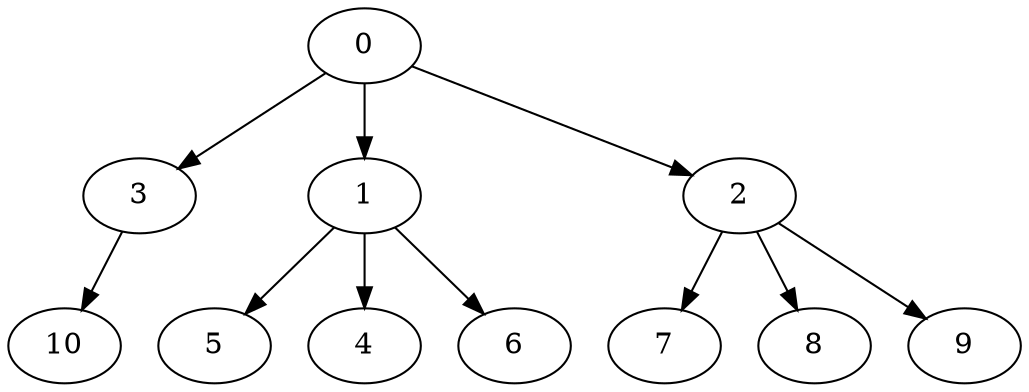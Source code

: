 digraph "OutTree-Balanced-MaxBf-3_Nodes_11_CCR_0.1_WeightType_Random" {
	5	[Weight=20,Start=229,Processor=2];
	3	[Weight=100,Start=50,Processor=1];
	0	[Weight=50,Start=0,Processor=1];
	4	[Weight=40,Start=310,Processor=1];
	1	[Weight=70,Start=59,Processor=2];
	10	[Weight=20,Start=249,Processor=2];
	2	[Weight=90,Start=150,Processor=1];
	7	[Weight=80,Start=269,Processor=2];
	8	[Weight=50,Start=260,Processor=1];
	9	[Weight=20,Start=240,Processor=1];
	6	[Weight=100,Start=129,Processor=2];
	3 -> 10	[Weight=4];
	0 -> 1	[Weight=9];
	0 -> 2	[Weight=7];
	0 -> 3	[Weight=4];
	1 -> 4	[Weight=10];
	1 -> 5	[Weight=7];
	1 -> 6	[Weight=5];
	2 -> 8	[Weight=3];
	2 -> 9	[Weight=10];
	2 -> 7	[Weight=5];
}
